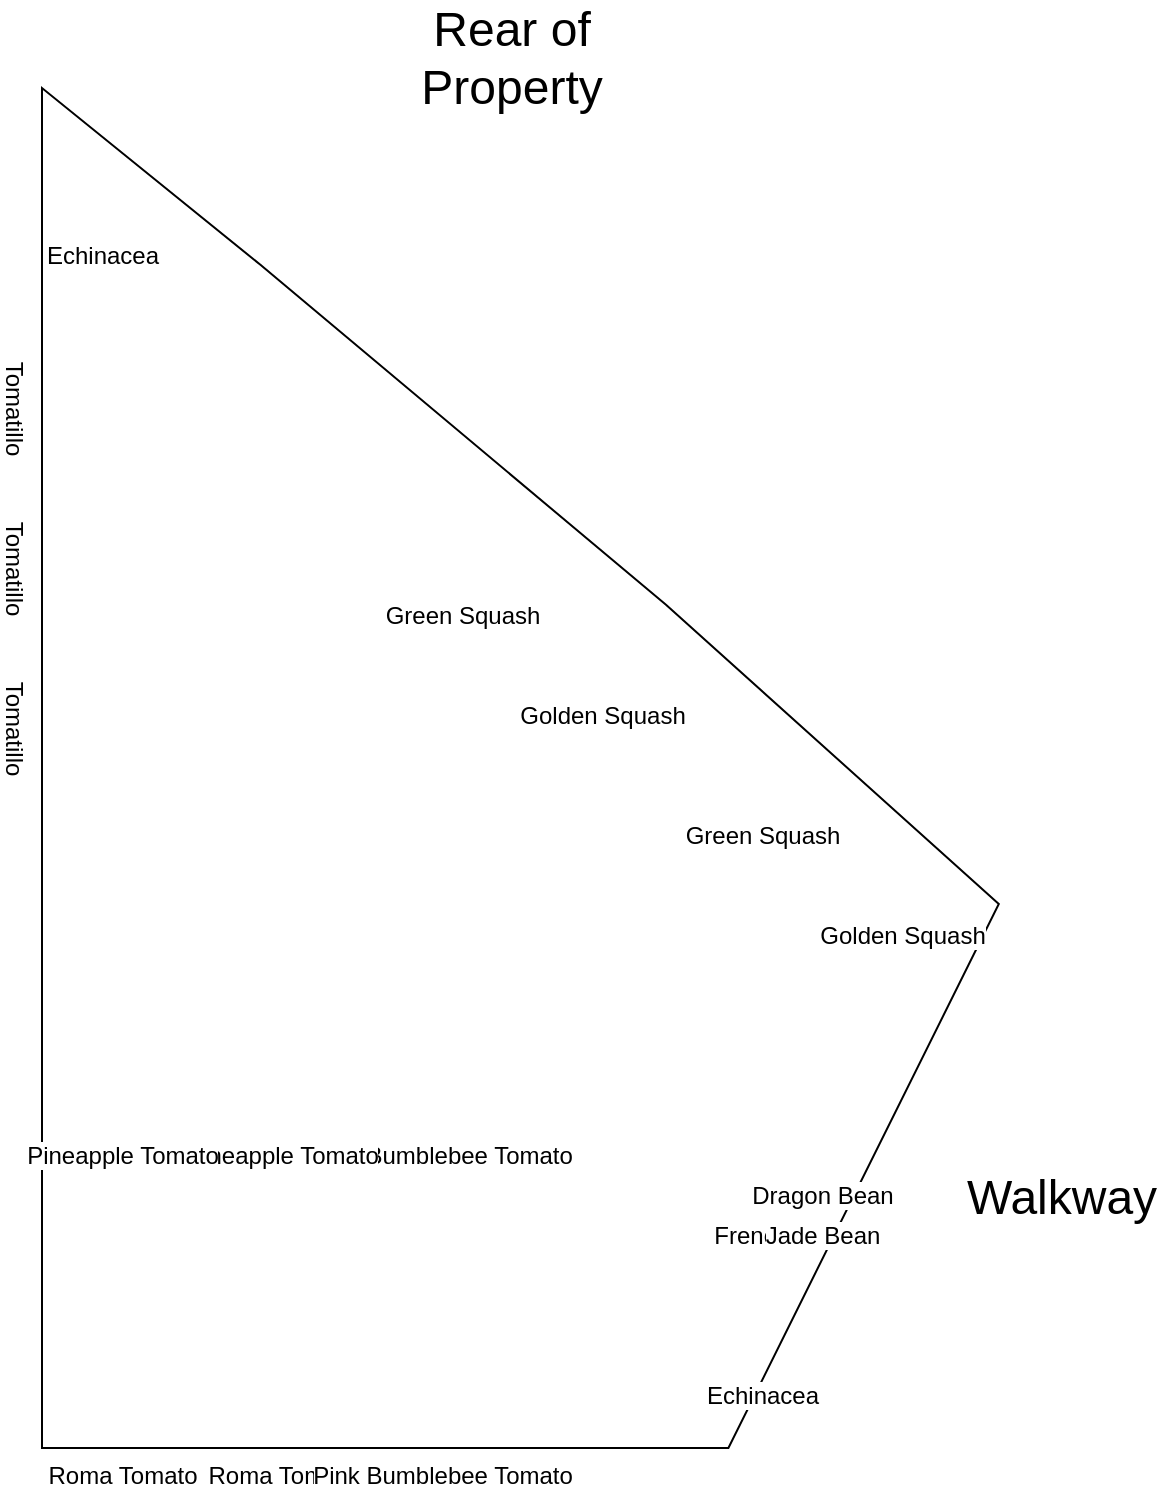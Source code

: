 <mxfile version="21.2.9" type="github">
  <diagram name="Page-1" id="4MP_wHTS5IgblKxHbQpP">
    <mxGraphModel dx="1420" dy="735" grid="1" gridSize="10" guides="1" tooltips="1" connect="1" arrows="1" fold="1" page="1" pageScale="1" pageWidth="850" pageHeight="1100" math="0" shadow="0">
      <root>
        <mxCell id="0" />
        <mxCell id="1" parent="0" />
        <mxCell id="bcS_UFgCMEz7GKeuc2ld-8" value="" style="verticalLabelPosition=bottom;verticalAlign=top;html=1;shape=mxgraph.basic.polygon;polyCoords=[[0.21,0.13],[0.6,0.38],[0.92,0.6],[0.66,1],[0.48,1],[0.25,1],[0,1],[0,0]];polyline=0;movable=0;resizable=0;rotatable=0;deletable=0;editable=0;locked=1;connectable=0;gradientColor=none;fillColor=none;" parent="1" vertex="1">
          <mxGeometry x="160" y="240" width="520" height="680" as="geometry" />
        </mxCell>
        <mxCell id="bcS_UFgCMEz7GKeuc2ld-10" value="&lt;div style=&quot;font-size: 24px;&quot;&gt;&lt;font style=&quot;font-size: 24px;&quot;&gt;Rear of Property&lt;/font&gt;&lt;/div&gt;" style="text;html=1;strokeColor=none;fillColor=none;align=center;verticalAlign=middle;whiteSpace=wrap;rounded=0;movable=0;resizable=0;rotatable=0;deletable=0;editable=0;locked=1;connectable=0;" parent="1" vertex="1">
          <mxGeometry x="365" y="210" width="60" height="30" as="geometry" />
        </mxCell>
        <mxCell id="bcS_UFgCMEz7GKeuc2ld-11" value="&lt;font style=&quot;font-size: 24px;&quot;&gt;Walkway&lt;/font&gt;" style="text;html=1;strokeColor=none;fillColor=none;align=center;verticalAlign=middle;whiteSpace=wrap;rounded=0;movable=0;resizable=0;rotatable=0;deletable=0;editable=0;locked=1;connectable=0;" parent="1" vertex="1">
          <mxGeometry x="640" y="780" width="60" height="30" as="geometry" />
        </mxCell>
        <mxCell id="onrP9M23zTc9Jmrbzn4V-1" value="Roma Tomato" style="shape=image;html=1;verticalAlign=top;verticalLabelPosition=bottom;labelBackgroundColor=#ffffff;imageAspect=0;aspect=fixed;image=https://cdn1.iconfinder.com/data/icons/icons-for-a-site-1/64/advantage_eco_friendly-128.png" vertex="1" parent="1">
          <mxGeometry x="160" y="840" width="80" height="80" as="geometry" />
        </mxCell>
        <mxCell id="onrP9M23zTc9Jmrbzn4V-4" value="&lt;div&gt;Pink Bumblebee Tomato&lt;/div&gt;" style="shape=image;html=1;verticalAlign=top;verticalLabelPosition=bottom;labelBackgroundColor=#ffffff;imageAspect=0;aspect=fixed;image=https://cdn1.iconfinder.com/data/icons/icons-for-a-site-1/64/advantage_eco_friendly-128.png" vertex="1" parent="1">
          <mxGeometry x="320" y="680" width="80" height="80" as="geometry" />
        </mxCell>
        <mxCell id="onrP9M23zTc9Jmrbzn4V-5" value="&lt;div&gt;Pineapple Tomato&lt;/div&gt;" style="shape=image;html=1;verticalAlign=top;verticalLabelPosition=bottom;labelBackgroundColor=#ffffff;imageAspect=0;aspect=fixed;image=https://cdn1.iconfinder.com/data/icons/icons-for-a-site-1/64/advantage_eco_friendly-128.png" vertex="1" parent="1">
          <mxGeometry x="240" y="680" width="80" height="80" as="geometry" />
        </mxCell>
        <mxCell id="onrP9M23zTc9Jmrbzn4V-6" value="Roma Tomato" style="shape=image;html=1;verticalAlign=top;verticalLabelPosition=bottom;labelBackgroundColor=#ffffff;imageAspect=0;aspect=fixed;image=https://cdn1.iconfinder.com/data/icons/icons-for-a-site-1/64/advantage_eco_friendly-128.png" vertex="1" parent="1">
          <mxGeometry x="240" y="840" width="80" height="80" as="geometry" />
        </mxCell>
        <mxCell id="onrP9M23zTc9Jmrbzn4V-7" value="&lt;div&gt;Pink Bumblebee Tomato&lt;/div&gt;" style="shape=image;html=1;verticalAlign=top;verticalLabelPosition=bottom;labelBackgroundColor=#ffffff;imageAspect=0;aspect=fixed;image=https://cdn1.iconfinder.com/data/icons/icons-for-a-site-1/64/advantage_eco_friendly-128.png" vertex="1" parent="1">
          <mxGeometry x="320" y="840" width="80" height="80" as="geometry" />
        </mxCell>
        <mxCell id="onrP9M23zTc9Jmrbzn4V-8" value="&lt;div&gt;Pineapple Tomato&lt;/div&gt;" style="shape=image;html=1;verticalAlign=top;verticalLabelPosition=bottom;labelBackgroundColor=#ffffff;imageAspect=0;aspect=fixed;image=https://cdn1.iconfinder.com/data/icons/icons-for-a-site-1/64/advantage_eco_friendly-128.png" vertex="1" parent="1">
          <mxGeometry x="160" y="680" width="80" height="80" as="geometry" />
        </mxCell>
        <mxCell id="onrP9M23zTc9Jmrbzn4V-9" value="Tomatillo" style="shape=image;html=1;verticalAlign=top;verticalLabelPosition=bottom;labelBackgroundColor=#ffffff;imageAspect=0;image=https://cdn1.iconfinder.com/data/icons/icons-for-a-site-1/64/advantage_eco_friendly-128.png;rotation=90;" vertex="1" parent="1">
          <mxGeometry x="180" y="500" width="80" height="120" as="geometry" />
        </mxCell>
        <mxCell id="onrP9M23zTc9Jmrbzn4V-11" value="Tomatillo" style="shape=image;html=1;verticalAlign=top;verticalLabelPosition=bottom;labelBackgroundColor=#ffffff;imageAspect=0;image=https://cdn1.iconfinder.com/data/icons/icons-for-a-site-1/64/advantage_eco_friendly-128.png;rotation=90;" vertex="1" parent="1">
          <mxGeometry x="180" y="340" width="80" height="120" as="geometry" />
        </mxCell>
        <mxCell id="onrP9M23zTc9Jmrbzn4V-12" value="Tomatillo" style="shape=image;html=1;verticalAlign=top;verticalLabelPosition=bottom;labelBackgroundColor=#ffffff;imageAspect=0;image=https://cdn1.iconfinder.com/data/icons/icons-for-a-site-1/64/advantage_eco_friendly-128.png;rotation=90;" vertex="1" parent="1">
          <mxGeometry x="180" y="420" width="80" height="120" as="geometry" />
        </mxCell>
        <mxCell id="onrP9M23zTc9Jmrbzn4V-13" value="French Bean" style="shape=image;html=1;verticalAlign=top;verticalLabelPosition=bottom;labelBackgroundColor=#ffffff;imageAspect=0;aspect=fixed;image=https://cdn1.iconfinder.com/data/icons/icons-for-a-site-1/64/advantage_eco_friendly-128.png" vertex="1" parent="1">
          <mxGeometry x="520" y="780" width="20" height="20" as="geometry" />
        </mxCell>
        <mxCell id="onrP9M23zTc9Jmrbzn4V-14" value="&lt;div&gt;Jade Bean&lt;/div&gt;" style="shape=image;html=1;verticalAlign=top;verticalLabelPosition=bottom;labelBackgroundColor=#ffffff;imageAspect=0;image=https://cdn1.iconfinder.com/data/icons/icons-for-a-site-1/64/advantage_eco_friendly-128.png" vertex="1" parent="1">
          <mxGeometry x="540" y="780" width="20" height="20" as="geometry" />
        </mxCell>
        <mxCell id="onrP9M23zTc9Jmrbzn4V-15" value="Dragon Bean" style="shape=image;html=1;verticalAlign=top;verticalLabelPosition=bottom;labelBackgroundColor=#ffffff;imageAspect=0;aspect=fixed;image=https://cdn1.iconfinder.com/data/icons/icons-for-a-site-1/64/advantage_eco_friendly-128.png" vertex="1" parent="1">
          <mxGeometry x="540" y="760" width="20" height="20" as="geometry" />
        </mxCell>
        <mxCell id="onrP9M23zTc9Jmrbzn4V-16" value="Golden Squash" style="shape=image;html=1;verticalAlign=top;verticalLabelPosition=bottom;labelBackgroundColor=#ffffff;imageAspect=0;aspect=fixed;image=https://cdn1.iconfinder.com/data/icons/icons-for-a-site-1/64/advantage_eco_friendly-128.png" vertex="1" parent="1">
          <mxGeometry x="400" y="460" width="80" height="80" as="geometry" />
        </mxCell>
        <mxCell id="onrP9M23zTc9Jmrbzn4V-17" value="Green Squash" style="shape=image;html=1;verticalAlign=top;verticalLabelPosition=bottom;labelBackgroundColor=#ffffff;imageAspect=0;aspect=fixed;image=https://cdn1.iconfinder.com/data/icons/icons-for-a-site-1/64/advantage_eco_friendly-128.png" vertex="1" parent="1">
          <mxGeometry x="330" y="410" width="80" height="80" as="geometry" />
        </mxCell>
        <mxCell id="onrP9M23zTc9Jmrbzn4V-18" value="Green Squash" style="shape=image;html=1;verticalAlign=top;verticalLabelPosition=bottom;labelBackgroundColor=#ffffff;imageAspect=0;aspect=fixed;image=https://cdn1.iconfinder.com/data/icons/icons-for-a-site-1/64/advantage_eco_friendly-128.png" vertex="1" parent="1">
          <mxGeometry x="480" y="520" width="80" height="80" as="geometry" />
        </mxCell>
        <mxCell id="onrP9M23zTc9Jmrbzn4V-19" value="Golden Squash" style="shape=image;html=1;verticalAlign=top;verticalLabelPosition=bottom;labelBackgroundColor=#ffffff;imageAspect=0;aspect=fixed;image=https://cdn1.iconfinder.com/data/icons/icons-for-a-site-1/64/advantage_eco_friendly-128.png" vertex="1" parent="1">
          <mxGeometry x="550" y="570" width="80" height="80" as="geometry" />
        </mxCell>
        <mxCell id="onrP9M23zTc9Jmrbzn4V-22" value="Echinacea" style="shape=image;html=1;verticalAlign=top;verticalLabelPosition=bottom;labelBackgroundColor=#ffffff;imageAspect=0;aspect=fixed;image=https://cdn1.iconfinder.com/data/icons/icons-for-a-site-1/64/advantage_eco_friendly-128.png" vertex="1" parent="1">
          <mxGeometry x="480" y="800" width="80" height="80" as="geometry" />
        </mxCell>
        <mxCell id="onrP9M23zTc9Jmrbzn4V-23" value="Echinacea" style="shape=image;html=1;verticalAlign=top;verticalLabelPosition=bottom;labelBackgroundColor=#ffffff;imageAspect=0;aspect=fixed;image=https://cdn1.iconfinder.com/data/icons/icons-for-a-site-1/64/advantage_eco_friendly-128.png" vertex="1" parent="1">
          <mxGeometry x="150" y="230" width="80" height="80" as="geometry" />
        </mxCell>
      </root>
    </mxGraphModel>
  </diagram>
</mxfile>
